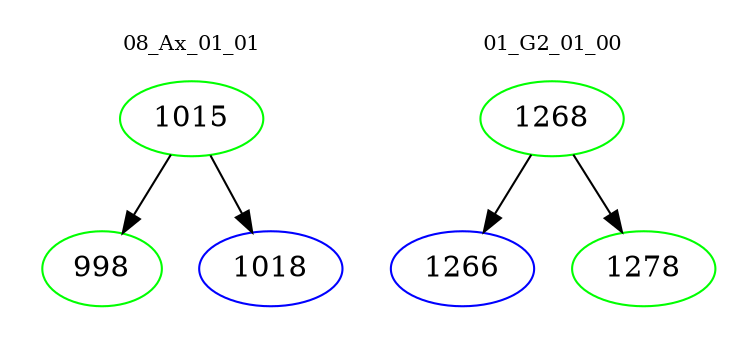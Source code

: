 digraph{
subgraph cluster_0 {
color = white
label = "08_Ax_01_01";
fontsize=10;
T0_1015 [label="1015", color="green"]
T0_1015 -> T0_998 [color="black"]
T0_998 [label="998", color="green"]
T0_1015 -> T0_1018 [color="black"]
T0_1018 [label="1018", color="blue"]
}
subgraph cluster_1 {
color = white
label = "01_G2_01_00";
fontsize=10;
T1_1268 [label="1268", color="green"]
T1_1268 -> T1_1266 [color="black"]
T1_1266 [label="1266", color="blue"]
T1_1268 -> T1_1278 [color="black"]
T1_1278 [label="1278", color="green"]
}
}
